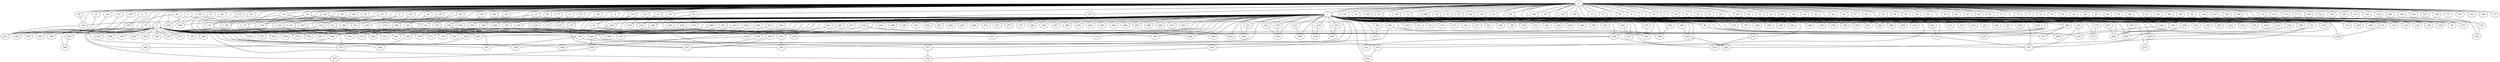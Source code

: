 
graph graphname {
    0 -- 1
0 -- 2
0 -- 3
0 -- 4
0 -- 5
0 -- 6
0 -- 7
0 -- 8
0 -- 9
0 -- 10
0 -- 11
0 -- 12
0 -- 13
0 -- 14
0 -- 15
0 -- 16
0 -- 17
0 -- 18
0 -- 19
0 -- 20
0 -- 21
0 -- 22
0 -- 23
0 -- 24
0 -- 25
0 -- 26
0 -- 27
0 -- 28
0 -- 29
0 -- 30
0 -- 31
0 -- 32
0 -- 33
0 -- 34
0 -- 35
0 -- 36
0 -- 37
0 -- 38
0 -- 39
0 -- 40
0 -- 41
0 -- 42
0 -- 43
0 -- 44
0 -- 45
0 -- 46
0 -- 47
0 -- 48
0 -- 49
0 -- 50
0 -- 51
0 -- 52
0 -- 53
0 -- 54
0 -- 55
0 -- 56
0 -- 57
0 -- 58
0 -- 59
0 -- 60
0 -- 61
0 -- 62
0 -- 63
0 -- 64
0 -- 65
0 -- 66
0 -- 67
0 -- 68
0 -- 69
0 -- 70
0 -- 71
0 -- 72
0 -- 73
0 -- 74
0 -- 75
0 -- 76
0 -- 77
0 -- 78
0 -- 79
0 -- 80
0 -- 81
0 -- 82
0 -- 83
0 -- 84
0 -- 85
0 -- 86
0 -- 87
0 -- 88
0 -- 89
0 -- 90
0 -- 91
0 -- 92
0 -- 93
0 -- 94
0 -- 95
0 -- 96
0 -- 97
0 -- 98
0 -- 99
0 -- 100
0 -- 101
0 -- 102
0 -- 103
0 -- 104
0 -- 105
0 -- 106
0 -- 107
0 -- 108
0 -- 109
0 -- 110
0 -- 111
0 -- 112
0 -- 113
0 -- 114
0 -- 115
0 -- 116
0 -- 117
0 -- 118
0 -- 119
0 -- 120
0 -- 121
0 -- 122
0 -- 123
0 -- 124
0 -- 125
0 -- 126
0 -- 127
0 -- 128
0 -- 129
0 -- 130
0 -- 131
0 -- 132
0 -- 133
0 -- 134
0 -- 135
0 -- 136
0 -- 137
0 -- 138
0 -- 139
0 -- 140
0 -- 141
0 -- 142
0 -- 143
0 -- 144
0 -- 145
0 -- 146
0 -- 147
0 -- 148
0 -- 149
0 -- 150
0 -- 151
0 -- 152
0 -- 153
0 -- 154
0 -- 155
0 -- 156
0 -- 157
0 -- 158
0 -- 159
0 -- 160
0 -- 161
0 -- 162
0 -- 163
0 -- 164
0 -- 165
0 -- 166
0 -- 167
0 -- 168
0 -- 169
0 -- 170
0 -- 171
0 -- 208
1 -- 172
1 -- 173
1 -- 174
1 -- 175
1 -- 176
1 -- 177
1 -- 178
1 -- 179
1 -- 180
1 -- 181
1 -- 182
1 -- 183
1 -- 184
1 -- 185
1 -- 186
1 -- 187
1 -- 188
1 -- 189
1 -- 190
1 -- 191
1 -- 192
1 -- 193
1 -- 194
1 -- 195
1 -- 196
1 -- 197
1 -- 198
1 -- 199
1 -- 200
1 -- 201
1 -- 202
1 -- 203
1 -- 204
1 -- 205
1 -- 206
1 -- 207
1 -- 208
1 -- 209
1 -- 210
1 -- 211
1 -- 212
1 -- 213
1 -- 214
1 -- 215
1 -- 216
1 -- 217
1 -- 218
1 -- 219
1 -- 220
1 -- 221
1 -- 222
1 -- 223
1 -- 224
1 -- 225
1 -- 226
1 -- 227
1 -- 228
1 -- 229
1 -- 230
1 -- 231
1 -- 232
1 -- 233
1 -- 234
1 -- 235
1 -- 236
1 -- 237
1 -- 238
1 -- 239
1 -- 240
1 -- 241
1 -- 242
1 -- 243
1 -- 244
1 -- 245
1 -- 246
1 -- 247
1 -- 248
1 -- 249
1 -- 250
1 -- 251
1 -- 252
1 -- 253
1 -- 254
1 -- 255
1 -- 256
1 -- 257
1 -- 258
1 -- 259
1 -- 260
1 -- 261
1 -- 262
1 -- 263
1 -- 264
1 -- 265
1 -- 266
1 -- 267
1 -- 268
1 -- 269
1 -- 270
1 -- 271
1 -- 272
1 -- 273
1 -- 274
1 -- 275
1 -- 276
1 -- 277
1 -- 278
1 -- 279
1 -- 280
1 -- 281
1 -- 282
1 -- 283
1 -- 284
1 -- 285
1 -- 286
1 -- 287
1 -- 288
1 -- 289
1 -- 290
1 -- 291
1 -- 292
1 -- 293
1 -- 294
1 -- 295
1 -- 296
1 -- 297
1 -- 298
1 -- 299
1 -- 300
1 -- 301
1 -- 302
1 -- 303
1 -- 304
1 -- 305
1 -- 306
1 -- 307
1 -- 308
1 -- 309
1 -- 310
1 -- 311
1 -- 312
1 -- 313
1 -- 314
1 -- 315
1 -- 316
1 -- 317
1 -- 318
1 -- 319
1 -- 320
1 -- 321
1 -- 322
1 -- 323
1 -- 324
1 -- 325
1 -- 326
1 -- 327
1 -- 328
1 -- 329
1 -- 330
1 -- 331
1 -- 332
1 -- 333
1 -- 334
1 -- 335
1 -- 336
1 -- 337
1 -- 338
1 -- 339
1 -- 340
1 -- 341
1 -- 342
1 -- 343
1 -- 344
1 -- 345
1 -- 346
1 -- 347
1 -- 348
1 -- 349
1 -- 350
1 -- 351
1 -- 352
1 -- 353
1 -- 354
1 -- 126
1 -- 103
1 -- 169
2 -- 355
2 -- 356
3 -- 384
3 -- 386
3 -- 387
3 -- 388
3 -- 389
3 -- 390
3 -- 385
3 -- 392
3 -- 393
3 -- 394
3 -- 395
3 -- 396
3 -- 397
3 -- 398
3 -- 399
3 -- 391
3 -- 357
3 -- 358
3 -- 359
3 -- 360
3 -- 361
3 -- 362
3 -- 363
3 -- 364
3 -- 365
3 -- 366
3 -- 367
3 -- 368
3 -- 369
3 -- 370
3 -- 371
3 -- 372
3 -- 373
3 -- 374
3 -- 375
3 -- 376
3 -- 377
3 -- 378
3 -- 379
3 -- 380
3 -- 381
3 -- 382
3 -- 383
4 -- 105
6 -- 143
6 -- 309
6 -- 154
8 -- 237
9 -- 81
10 -- 322
11 -- 110
12 -- 185
13 -- 230
15 -- 306
15 -- 114
16 -- 197
16 -- 256
16 -- 133
18 -- 395
18 -- 270
18 -- 214
20 -- 269
20 -- 181
20 -- 150
25 -- 119
27 -- 377
28 -- 158
29 -- 230
29 -- 309
30 -- 338
33 -- 319
33 -- 238
33 -- 330
34 -- 320
35 -- 241
35 -- 194
37 -- 339
37 -- 258
37 -- 96
37 -- 224
39 -- 340
39 -- 270
40 -- 125
41 -- 292
41 -- 266
42 -- 66
43 -- 179
45 -- 173
48 -- 258
48 -- 208
49 -- 132
51 -- 350
51 -- 172
52 -- 159
53 -- 137
54 -- 323
56 -- 114
58 -- 141
59 -- 278
59 -- 75
61 -- 255
63 -- 102
64 -- 244
66 -- 220
68 -- 336
72 -- 89
75 -- 388
77 -- 237
78 -- 129
79 -- 397
79 -- 390
81 -- 349
81 -- 202
83 -- 125
90 -- 383
91 -- 157
93 -- 384
95 -- 245
95 -- 192
96 -- 334
97 -- 379
97 -- 178
99 -- 126
100 -- 196
100 -- 229
103 -- 228
105 -- 393
106 -- 312
106 -- 131
110 -- 229
111 -- 148
112 -- 134
116 -- 230
118 -- 325
118 -- 344
121 -- 335
123 -- 295
126 -- 230
127 -- 285
129 -- 397
129 -- 279
131 -- 370
132 -- 232
134 -- 139
135 -- 155
135 -- 347
135 -- 312
137 -- 357
140 -- 295
141 -- 250
141 -- 310
141 -- 161
143 -- 158
143 -- 281
145 -- 339
148 -- 288
150 -- 216
150 -- 387
153 -- 361
153 -- 376
155 -- 319
156 -- 385
158 -- 187
158 -- 387
160 -- 188
162 -- 333
164 -- 363
164 -- 200
164 -- 309
165 -- 205
167 -- 218
168 -- 208
169 -- 361
170 -- 373
170 -- 323
174 -- 325
175 -- 337
185 -- 266
187 -- 252
188 -- 225
188 -- 327
189 -- 262
191 -- 232
191 -- 347
192 -- 381
193 -- 388
200 -- 205
203 -- 374
207 -- 266
208 -- 347
211 -- 283
212 -- 324
217 -- 355
218 -- 244
218 -- 389
218 -- 264
220 -- 259
220 -- 351
221 -- 284
222 -- 334
228 -- 233
231 -- 274
235 -- 276
236 -- 392
237 -- 258
238 -- 354
240 -- 354
240 -- 357
243 -- 355
244 -- 331
244 -- 274
245 -- 308
246 -- 359
247 -- 256
250 -- 370
253 -- 265
259 -- 375
261 -- 318
262 -- 292
263 -- 348
272 -- 354
285 -- 367
286 -- 373
299 -- 371
302 -- 320
304 -- 382
307 -- 324
310 -- 350
334 -- 347
336 -- 361
343 -- 366
344 -- 368
348 -- 358
349 -- 357
351 -- 392
355 -- 398
365 -- 399
366 -- 386
368 -- 394

}
